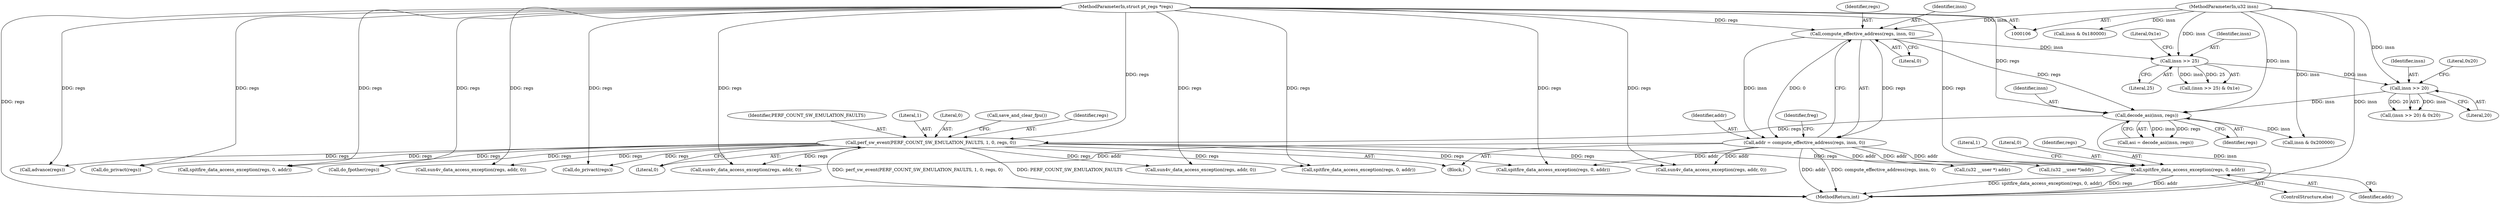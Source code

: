 digraph "0_linux_a8b0ca17b80e92faab46ee7179ba9e99ccb61233_36@pointer" {
"1000362" [label="(Call,spitfire_data_access_exception(regs, 0, addr))"];
"1000150" [label="(Call,perf_sw_event(PERF_COUNT_SW_EMULATION_FAULTS, 1, 0, regs, 0))"];
"1000138" [label="(Call,decode_asi(insn, regs))"];
"1000127" [label="(Call,insn >> 20)"];
"1000122" [label="(Call,insn >> 25)"];
"1000113" [label="(Call,compute_effective_address(regs, insn, 0))"];
"1000108" [label="(MethodParameterIn,struct pt_regs *regs)"];
"1000107" [label="(MethodParameterIn,u32 insn)"];
"1000111" [label="(Call,addr = compute_effective_address(regs, insn, 0))"];
"1000363" [label="(Identifier,regs)"];
"1000140" [label="(Identifier,regs)"];
"1000125" [label="(Literal,0x1e)"];
"1000367" [label="(Literal,1)"];
"1000154" [label="(Identifier,regs)"];
"1000129" [label="(Literal,20)"];
"1000233" [label="(Call,do_privact(regs))"];
"1000116" [label="(Literal,0)"];
"1000109" [label="(Block,)"];
"1000155" [label="(Literal,0)"];
"1000271" [label="(Call,spitfire_data_access_exception(regs, 0, addr))"];
"1000136" [label="(Call,asi = decode_asi(insn, regs))"];
"1000128" [label="(Identifier,insn)"];
"1000113" [label="(Call,compute_effective_address(regs, insn, 0))"];
"1000364" [label="(Literal,0)"];
"1000139" [label="(Identifier,insn)"];
"1000112" [label="(Identifier,addr)"];
"1000408" [label="(Call,(u32 __user *) addr)"];
"1000369" [label="(Call,insn & 0x180000)"];
"1000138" [label="(Call,decode_asi(insn, regs))"];
"1000320" [label="(Call,sun4v_data_access_exception(regs, addr, 0))"];
"1000130" [label="(Literal,0x20)"];
"1000127" [label="(Call,insn >> 20)"];
"1000605" [label="(MethodReturn,int)"];
"1000325" [label="(Call,spitfire_data_access_exception(regs, 0, addr))"];
"1000119" [label="(Identifier,freg)"];
"1000343" [label="(Call,do_privact(regs))"];
"1000121" [label="(Call,(insn >> 25) & 0x1e)"];
"1000183" [label="(Call,insn & 0x200000)"];
"1000151" [label="(Identifier,PERF_COUNT_SW_EMULATION_FAULTS)"];
"1000122" [label="(Call,insn >> 25)"];
"1000283" [label="(Call,(u32 __user *)addr)"];
"1000152" [label="(Literal,1)"];
"1000153" [label="(Literal,0)"];
"1000114" [label="(Identifier,regs)"];
"1000365" [label="(Identifier,addr)"];
"1000124" [label="(Literal,25)"];
"1000156" [label="(Call,save_and_clear_fpu())"];
"1000357" [label="(Call,sun4v_data_access_exception(regs, addr, 0))"];
"1000266" [label="(Call,sun4v_data_access_exception(regs, addr, 0))"];
"1000449" [label="(Call,sun4v_data_access_exception(regs, addr, 0))"];
"1000454" [label="(Call,spitfire_data_access_exception(regs, 0, addr))"];
"1000178" [label="(Call,do_fpother(regs))"];
"1000107" [label="(MethodParameterIn,u32 insn)"];
"1000150" [label="(Call,perf_sw_event(PERF_COUNT_SW_EMULATION_FAULTS, 1, 0, regs, 0))"];
"1000111" [label="(Call,addr = compute_effective_address(regs, insn, 0))"];
"1000108" [label="(MethodParameterIn,struct pt_regs *regs)"];
"1000123" [label="(Identifier,insn)"];
"1000362" [label="(Call,spitfire_data_access_exception(regs, 0, addr))"];
"1000601" [label="(Call,advance(regs))"];
"1000361" [label="(ControlStructure,else)"];
"1000115" [label="(Identifier,insn)"];
"1000126" [label="(Call,(insn >> 20) & 0x20)"];
"1000362" -> "1000361"  [label="AST: "];
"1000362" -> "1000365"  [label="CFG: "];
"1000363" -> "1000362"  [label="AST: "];
"1000364" -> "1000362"  [label="AST: "];
"1000365" -> "1000362"  [label="AST: "];
"1000367" -> "1000362"  [label="CFG: "];
"1000362" -> "1000605"  [label="DDG: addr"];
"1000362" -> "1000605"  [label="DDG: spitfire_data_access_exception(regs, 0, addr)"];
"1000362" -> "1000605"  [label="DDG: regs"];
"1000150" -> "1000362"  [label="DDG: regs"];
"1000108" -> "1000362"  [label="DDG: regs"];
"1000111" -> "1000362"  [label="DDG: addr"];
"1000150" -> "1000109"  [label="AST: "];
"1000150" -> "1000155"  [label="CFG: "];
"1000151" -> "1000150"  [label="AST: "];
"1000152" -> "1000150"  [label="AST: "];
"1000153" -> "1000150"  [label="AST: "];
"1000154" -> "1000150"  [label="AST: "];
"1000155" -> "1000150"  [label="AST: "];
"1000156" -> "1000150"  [label="CFG: "];
"1000150" -> "1000605"  [label="DDG: PERF_COUNT_SW_EMULATION_FAULTS"];
"1000150" -> "1000605"  [label="DDG: perf_sw_event(PERF_COUNT_SW_EMULATION_FAULTS, 1, 0, regs, 0)"];
"1000138" -> "1000150"  [label="DDG: regs"];
"1000108" -> "1000150"  [label="DDG: regs"];
"1000150" -> "1000178"  [label="DDG: regs"];
"1000150" -> "1000233"  [label="DDG: regs"];
"1000150" -> "1000266"  [label="DDG: regs"];
"1000150" -> "1000271"  [label="DDG: regs"];
"1000150" -> "1000320"  [label="DDG: regs"];
"1000150" -> "1000325"  [label="DDG: regs"];
"1000150" -> "1000343"  [label="DDG: regs"];
"1000150" -> "1000357"  [label="DDG: regs"];
"1000150" -> "1000449"  [label="DDG: regs"];
"1000150" -> "1000454"  [label="DDG: regs"];
"1000150" -> "1000601"  [label="DDG: regs"];
"1000138" -> "1000136"  [label="AST: "];
"1000138" -> "1000140"  [label="CFG: "];
"1000139" -> "1000138"  [label="AST: "];
"1000140" -> "1000138"  [label="AST: "];
"1000136" -> "1000138"  [label="CFG: "];
"1000138" -> "1000605"  [label="DDG: insn"];
"1000138" -> "1000136"  [label="DDG: insn"];
"1000138" -> "1000136"  [label="DDG: regs"];
"1000127" -> "1000138"  [label="DDG: insn"];
"1000107" -> "1000138"  [label="DDG: insn"];
"1000113" -> "1000138"  [label="DDG: regs"];
"1000108" -> "1000138"  [label="DDG: regs"];
"1000138" -> "1000183"  [label="DDG: insn"];
"1000127" -> "1000126"  [label="AST: "];
"1000127" -> "1000129"  [label="CFG: "];
"1000128" -> "1000127"  [label="AST: "];
"1000129" -> "1000127"  [label="AST: "];
"1000130" -> "1000127"  [label="CFG: "];
"1000127" -> "1000126"  [label="DDG: insn"];
"1000127" -> "1000126"  [label="DDG: 20"];
"1000122" -> "1000127"  [label="DDG: insn"];
"1000107" -> "1000127"  [label="DDG: insn"];
"1000122" -> "1000121"  [label="AST: "];
"1000122" -> "1000124"  [label="CFG: "];
"1000123" -> "1000122"  [label="AST: "];
"1000124" -> "1000122"  [label="AST: "];
"1000125" -> "1000122"  [label="CFG: "];
"1000122" -> "1000121"  [label="DDG: insn"];
"1000122" -> "1000121"  [label="DDG: 25"];
"1000113" -> "1000122"  [label="DDG: insn"];
"1000107" -> "1000122"  [label="DDG: insn"];
"1000113" -> "1000111"  [label="AST: "];
"1000113" -> "1000116"  [label="CFG: "];
"1000114" -> "1000113"  [label="AST: "];
"1000115" -> "1000113"  [label="AST: "];
"1000116" -> "1000113"  [label="AST: "];
"1000111" -> "1000113"  [label="CFG: "];
"1000113" -> "1000111"  [label="DDG: regs"];
"1000113" -> "1000111"  [label="DDG: insn"];
"1000113" -> "1000111"  [label="DDG: 0"];
"1000108" -> "1000113"  [label="DDG: regs"];
"1000107" -> "1000113"  [label="DDG: insn"];
"1000108" -> "1000106"  [label="AST: "];
"1000108" -> "1000605"  [label="DDG: regs"];
"1000108" -> "1000178"  [label="DDG: regs"];
"1000108" -> "1000233"  [label="DDG: regs"];
"1000108" -> "1000266"  [label="DDG: regs"];
"1000108" -> "1000271"  [label="DDG: regs"];
"1000108" -> "1000320"  [label="DDG: regs"];
"1000108" -> "1000325"  [label="DDG: regs"];
"1000108" -> "1000343"  [label="DDG: regs"];
"1000108" -> "1000357"  [label="DDG: regs"];
"1000108" -> "1000449"  [label="DDG: regs"];
"1000108" -> "1000454"  [label="DDG: regs"];
"1000108" -> "1000601"  [label="DDG: regs"];
"1000107" -> "1000106"  [label="AST: "];
"1000107" -> "1000605"  [label="DDG: insn"];
"1000107" -> "1000183"  [label="DDG: insn"];
"1000107" -> "1000369"  [label="DDG: insn"];
"1000111" -> "1000109"  [label="AST: "];
"1000112" -> "1000111"  [label="AST: "];
"1000119" -> "1000111"  [label="CFG: "];
"1000111" -> "1000605"  [label="DDG: addr"];
"1000111" -> "1000605"  [label="DDG: compute_effective_address(regs, insn, 0)"];
"1000111" -> "1000266"  [label="DDG: addr"];
"1000111" -> "1000271"  [label="DDG: addr"];
"1000111" -> "1000283"  [label="DDG: addr"];
"1000111" -> "1000357"  [label="DDG: addr"];
"1000111" -> "1000408"  [label="DDG: addr"];
}
